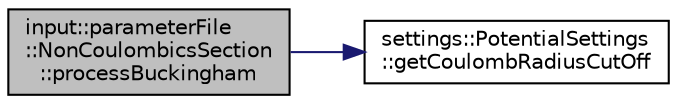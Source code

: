digraph "input::parameterFile::NonCoulombicsSection::processBuckingham"
{
 // LATEX_PDF_SIZE
  edge [fontname="Helvetica",fontsize="10",labelfontname="Helvetica",labelfontsize="10"];
  node [fontname="Helvetica",fontsize="10",shape=record];
  rankdir="LR";
  Node1 [label="input::parameterFile\l::NonCoulombicsSection\l::processBuckingham",height=0.2,width=0.4,color="black", fillcolor="grey75", style="filled", fontcolor="black",tooltip="processes the buckingham nonCoulombics section of the parameter file and adds the buckingham pair to ..."];
  Node1 -> Node2 [color="midnightblue",fontsize="10",style="solid",fontname="Helvetica"];
  Node2 [label="settings::PotentialSettings\l::getCoulombRadiusCutOff",height=0.2,width=0.4,color="black", fillcolor="white", style="filled",URL="$classsettings_1_1PotentialSettings.html#a3e94ca180413e8eff4ecfa5a2fa10774",tooltip=" "];
}
